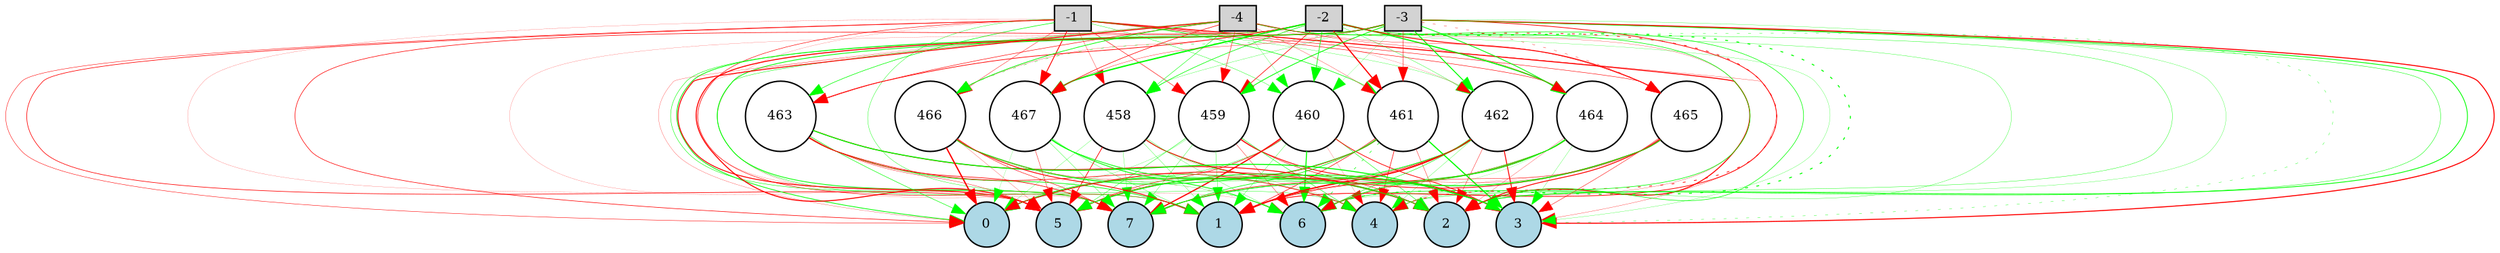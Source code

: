 digraph {
	node [fontsize=9 height=0.2 shape=circle width=0.2]
	-1 [fillcolor=lightgray shape=box style=filled]
	-2 [fillcolor=lightgray shape=box style=filled]
	-3 [fillcolor=lightgray shape=box style=filled]
	-4 [fillcolor=lightgray shape=box style=filled]
	0 [fillcolor=lightblue style=filled]
	1 [fillcolor=lightblue style=filled]
	2 [fillcolor=lightblue style=filled]
	3 [fillcolor=lightblue style=filled]
	4 [fillcolor=lightblue style=filled]
	5 [fillcolor=lightblue style=filled]
	6 [fillcolor=lightblue style=filled]
	7 [fillcolor=lightblue style=filled]
	458 [fillcolor=white style=filled]
	459 [fillcolor=white style=filled]
	460 [fillcolor=white style=filled]
	461 [fillcolor=white style=filled]
	462 [fillcolor=white style=filled]
	463 [fillcolor=white style=filled]
	464 [fillcolor=white style=filled]
	465 [fillcolor=white style=filled]
	466 [fillcolor=white style=filled]
	467 [fillcolor=white style=filled]
	-1 -> 458 [color=red penwidth=0.20159910315021695 style=solid]
	-1 -> 459 [color=red penwidth=0.32289452016321896 style=solid]
	-1 -> 460 [color=green penwidth=0.22928191861531821 style=solid]
	-1 -> 461 [color=green penwidth=0.39094249819578186 style=solid]
	-1 -> 462 [color=green penwidth=0.1717987533320261 style=solid]
	-1 -> 463 [color=green penwidth=0.3887735084448758 style=solid]
	-1 -> 464 [color=red penwidth=0.3233610751376996 style=solid]
	-1 -> 465 [color=red penwidth=0.3070065296902599 style=solid]
	-1 -> 466 [color=red penwidth=0.24181453610771217 style=solid]
	-1 -> 467 [color=red penwidth=0.5789422401334208 style=solid]
	-2 -> 458 [color=green penwidth=0.40538455927094597 style=solid]
	-2 -> 459 [color=red penwidth=0.4243366569703646 style=solid]
	-2 -> 460 [color=green penwidth=0.4435389980495106 style=solid]
	-2 -> 461 [color=red penwidth=0.830078369255237 style=solid]
	-2 -> 462 [color=green penwidth=0.20813256538975938 style=solid]
	-2 -> 463 [color=red penwidth=0.4662028545607748 style=solid]
	-2 -> 464 [color=green penwidth=0.8110247017293634 style=solid]
	-2 -> 465 [color=red penwidth=0.6351336405019223 style=solid]
	-2 -> 466 [color=red penwidth=0.15084903292811364 style=solid]
	-2 -> 467 [color=green penwidth=0.9462824755965672 style=solid]
	-3 -> 458 [color=green penwidth=0.1703882072789673 style=solid]
	-3 -> 459 [color=green penwidth=0.5390359068265848 style=solid]
	-3 -> 460 [color=green penwidth=0.11825690331168744 style=solid]
	-3 -> 461 [color=red penwidth=0.29439866795783776 style=solid]
	-3 -> 462 [color=green penwidth=0.6757107959151077 style=solid]
	-3 -> 464 [color=green penwidth=0.5536786293366686 style=solid]
	-3 -> 465 [color=red penwidth=0.21099951220641303 style=dotted]
	-3 -> 466 [color=green penwidth=0.2415441122825349 style=dotted]
	-3 -> 467 [color=red penwidth=0.2072719942556619 style=solid]
	-4 -> 458 [color=green penwidth=0.2955616762331128 style=solid]
	-4 -> 459 [color=red penwidth=0.28904793142536034 style=solid]
	-4 -> 460 [color=green penwidth=0.15419930914522673 style=solid]
	-4 -> 461 [color=red penwidth=0.17287314997146425 style=solid]
	-4 -> 462 [color=red penwidth=0.11081706406581918 style=solid]
	-4 -> 463 [color=red penwidth=0.3429928965136167 style=solid]
	-4 -> 464 [color=red penwidth=0.20215599274224022 style=solid]
	-4 -> 465 [color=red penwidth=0.20869828302793372 style=solid]
	-4 -> 466 [color=green penwidth=0.48266277260616597 style=solid]
	-4 -> 467 [color=red penwidth=0.3896478583838343 style=solid]
	458 -> 0 [color=green penwidth=0.15116197499150036 style=solid]
	458 -> 1 [color=green penwidth=0.18182906322492134 style=solid]
	458 -> 2 [color=green penwidth=0.38743439031122073 style=solid]
	458 -> 3 [color=red penwidth=0.5157634321419632 style=solid]
	458 -> 4 [color=red penwidth=0.10036398409560221 style=solid]
	458 -> 5 [color=red penwidth=0.4840391145157097 style=solid]
	458 -> 6 [color=green penwidth=0.17545060263974227 style=solid]
	458 -> 7 [color=green penwidth=0.1673642044911061 style=solid]
	459 -> 0 [color=green penwidth=0.1388949154289453 style=solid]
	459 -> 1 [color=green penwidth=0.21131757159164957 style=solid]
	459 -> 2 [color=red penwidth=0.3337622999195218 style=solid]
	459 -> 3 [color=red penwidth=0.5507352175815499 style=solid]
	459 -> 4 [color=green penwidth=0.3186219317265221 style=solid]
	459 -> 5 [color=green penwidth=0.2688850018231371 style=solid]
	459 -> 6 [color=red penwidth=0.2360335243399355 style=solid]
	459 -> 7 [color=green penwidth=0.20297858672910196 style=solid]
	460 -> 0 [color=green penwidth=0.23660431955710007 style=solid]
	460 -> 1 [color=green penwidth=0.19440167366923858 style=solid]
	460 -> 2 [color=green penwidth=0.2981301203818555 style=solid]
	460 -> 3 [color=red penwidth=0.49003455010863384 style=solid]
	460 -> 4 [color=red penwidth=0.11928366325934162 style=solid]
	460 -> 5 [color=red penwidth=0.3665096810244406 style=solid]
	460 -> 6 [color=green penwidth=0.7176837593699785 style=solid]
	460 -> 7 [color=red penwidth=0.8287045323269029 style=solid]
	461 -> 0 [color=green penwidth=0.5791249564128386 style=solid]
	461 -> 1 [color=red penwidth=0.3798744812238839 style=solid]
	461 -> 2 [color=red penwidth=0.2420186812811688 style=solid]
	461 -> 3 [color=green penwidth=0.8164720710526582 style=solid]
	461 -> 4 [color=red penwidth=0.38858782031927874 style=solid]
	461 -> 5 [color=red penwidth=0.3266745239067209 style=solid]
	461 -> 6 [color=green penwidth=0.3636875339635478 style=dotted]
	461 -> 7 [color=green penwidth=0.4212126708626379 style=solid]
	462 -> 0 [color=green penwidth=0.27823900671752 style=solid]
	462 -> 1 [color=red penwidth=0.9499948990700228 style=solid]
	462 -> 2 [color=red penwidth=0.23793898793611734 style=solid]
	462 -> 3 [color=red penwidth=0.6405204977054131 style=solid]
	462 -> 4 [color=green penwidth=0.16189813903914682 style=solid]
	462 -> 5 [color=green penwidth=0.4147975928588874 style=solid]
	462 -> 6 [color=green penwidth=0.3134152808772148 style=solid]
	462 -> 7 [color=red penwidth=0.3748523519527662 style=solid]
	463 -> 0 [color=green penwidth=0.34472709390931844 style=solid]
	463 -> 1 [color=green penwidth=0.4543855026471145 style=solid]
	463 -> 2 [color=red penwidth=0.607916286120249 style=solid]
	463 -> 3 [color=green penwidth=0.706961078658941 style=solid]
	463 -> 4 [color=red penwidth=0.41050377552149886 style=solid]
	463 -> 5 [color=red penwidth=0.23160398261582896 style=solid]
	463 -> 6 [color=red penwidth=0.12472191264988226 style=dotted]
	463 -> 7 [color=red penwidth=0.42660781875719644 style=solid]
	464 -> 0 [color=green penwidth=0.2024161876373079 style=solid]
	464 -> 1 [color=red penwidth=0.45412783241370147 style=solid]
	464 -> 2 [color=red penwidth=0.15928103375801017 style=solid]
	464 -> 3 [color=green penwidth=0.15225732636586128 style=solid]
	464 -> 4 [color=green penwidth=0.10114951342255779 style=solid]
	464 -> 5 [color=red penwidth=0.17636332821321934 style=solid]
	464 -> 6 [color=green penwidth=0.5164341545998932 style=solid]
	464 -> 7 [color=green penwidth=0.4335135266805322 style=solid]
	465 -> 0 [color=red penwidth=0.5226641569765398 style=solid]
	465 -> 1 [color=red penwidth=0.18168969623831027 style=solid]
	465 -> 2 [color=red penwidth=0.6174027084381488 style=solid]
	465 -> 3 [color=red penwidth=0.2821811215567386 style=solid]
	465 -> 4 [color=red penwidth=0.11081031471433309 style=solid]
	465 -> 5 [color=green penwidth=0.49890277257289406 style=solid]
	465 -> 6 [color=red penwidth=0.2593124100593804 style=solid]
	465 -> 7 [color=green penwidth=0.3061243168719657 style=solid]
	466 -> 0 [color=red penwidth=0.9213050106710531 style=solid]
	466 -> 1 [color=red penwidth=0.576169715896273 style=solid]
	466 -> 2 [color=green penwidth=0.18287453714478485 style=solid]
	466 -> 3 [color=green penwidth=0.5593363336907496 style=solid]
	466 -> 4 [color=red penwidth=0.17844079431121884 style=solid]
	466 -> 5 [color=red penwidth=0.14687112258172313 style=solid]
	466 -> 6 [color=green penwidth=0.16043942738494163 style=solid]
	466 -> 7 [color=red penwidth=0.3184717687552937 style=solid]
	467 -> 0 [color=green penwidth=0.11345607994440055 style=solid]
	467 -> 1 [color=green penwidth=0.19711825481849513 style=solid]
	467 -> 2 [color=green penwidth=0.35706513985974386 style=solid]
	467 -> 3 [color=green penwidth=0.15515686799180162 style=solid]
	467 -> 4 [color=green penwidth=0.13933689069557653 style=solid]
	467 -> 5 [color=red penwidth=0.2591228088034272 style=solid]
	467 -> 6 [color=green penwidth=0.5666361027368882 style=solid]
	467 -> 7 [color=green penwidth=0.21864606648795498 style=solid]
	-1 -> 0 [color=red penwidth=0.2874367612533848 style=solid]
	-1 -> 1 [color=red penwidth=0.33749244156554337 style=solid]
	-1 -> 2 [color=red penwidth=0.6838890524746107 style=solid]
	-1 -> 3 [color=red penwidth=0.17053148154765743 style=solid]
	-1 -> 4 [color=green penwidth=0.22666880915941187 style=solid]
	-1 -> 5 [color=red penwidth=0.41147170341255124 style=solid]
	-1 -> 6 [color=red penwidth=0.10016688058435705 style=solid]
	-1 -> 7 [color=red penwidth=0.10785332224083098 style=solid]
	-2 -> 0 [color=red penwidth=0.39168436775035986 style=solid]
	-2 -> 1 [color=red penwidth=0.1526806040782271 style=solid]
	-2 -> 2 [color=green penwidth=0.22953613498323808 style=solid]
	-2 -> 3 [color=green penwidth=0.2128875196389612 style=dotted]
	-2 -> 4 [color=green penwidth=0.19422506227477965 style=solid]
	-2 -> 5 [color=red penwidth=0.1061736440598089 style=solid]
	-2 -> 6 [color=green penwidth=0.6772485694852811 style=dotted]
	-2 -> 7 [color=green penwidth=0.3020016759399554 style=solid]
	-3 -> 0 [color=green penwidth=0.508204619329273 style=solid]
	-3 -> 1 [color=red penwidth=0.4937542087909965 style=solid]
	-3 -> 2 [color=green penwidth=0.5608821796290602 style=solid]
	-3 -> 3 [color=red penwidth=0.7216230427914676 style=solid]
	-3 -> 4 [color=green penwidth=0.2777247304491681 style=solid]
	-3 -> 5 [color=red penwidth=0.7141372337264978 style=solid]
	-3 -> 6 [color=green penwidth=0.1640025314452727 style=solid]
	-3 -> 7 [color=green penwidth=0.5274909101957068 style=solid]
	-4 -> 0 [color=red penwidth=0.14950481433377652 style=solid]
	-4 -> 1 [color=green penwidth=0.26040713581877567 style=solid]
	-4 -> 2 [color=green penwidth=0.38618108746556723 style=solid]
	-4 -> 3 [color=green penwidth=0.1518544541012981 style=solid]
	-4 -> 4 [color=red penwidth=0.4960214492168502 style=dotted]
	-4 -> 5 [color=red penwidth=0.6397093791751166 style=solid]
	-4 -> 6 [color=green penwidth=0.40634533640154724 style=solid]
	-4 -> 7 [color=red penwidth=0.11544413754836402 style=solid]
}
